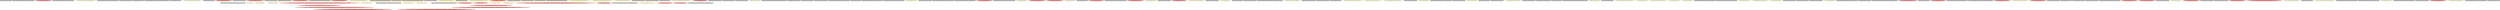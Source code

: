 
digraph G {


node4954 [fillcolor=grey,label="[194/195]  %sub128 = sub i32 3000, %82, !dbg !1542",shape=rectangle,style=filled ]
node4952 [fillcolor=grey,label="[198/199]  %arrayidx127 = getelementptr inbounds i32*, i32** %79, i64 %idxprom126, !dbg !1539",shape=rectangle,style=filled ]
node4948 [fillcolor=lightcoral,label="[258/259]  %79 = load i32**, i32*** %c, align 8, !dbg !1539",shape=ellipse,style=filled ]
node4859 [fillcolor=grey,label="[462/463]  %arrayidx57 = getelementptr inbounds i32*, i32** %29, i64 %idxprom56, !dbg !1431",shape=rectangle,style=filled ]
node4900 [fillcolor=lemonchiffon,label="[388/389]  br i1 %cmp107, label %for.body108, label %for.end137, !dbg !1514",shape=ellipse,style=filled ]
node4856 [fillcolor=grey,label="[544/545]  %arrayidx86 = getelementptr inbounds i32*, i32** %48, i64 %idxprom85, !dbg !1479",shape=rectangle,style=filled ]
node4816 [fillcolor=grey,label="[356/357]  %idxprom113 = zext i32 %65 to i64, !dbg !1524",shape=rectangle,style=filled ]
node4855 [fillcolor=grey,label="[466/467]  %inc90 = add i32 %52, 1, !dbg !1484",shape=rectangle,style=filled ]
node4844 [fillcolor=grey,label="[442/443]  call void @llvm.dbg.declare(metadata i32* %k, metadata !1619, metadata !DIExpression()), !dbg !1622",shape=rectangle,style=filled ]
node4798 [fillcolor=grey,label="[450/451]  %mul = mul i32 %42, %47, !dbg !1478",shape=rectangle,style=filled ]
node4822 [fillcolor=lemonchiffon,label="[474/475]  br i1 %cmp30, label %for.body31, label %for.end45, !dbg !1384",shape=ellipse,style=filled ]
node4869 [fillcolor=grey,label="[508/509]  %inc136 = add i32 %84, 1, !dbg !1551",shape=rectangle,style=filled ]
node4877 [fillcolor=lightcoral,label="[498/499]  %43 = load i32**, i32*** %b, align 8, !dbg !1475",shape=ellipse,style=filled ]
node4905 [fillcolor=grey,label="[382/383]  %idxprom81 = zext i32 %44 to i64, !dbg !1475",shape=rectangle,style=filled ]
node4839 [fillcolor=lightcoral,label="[170/185]  store i32 %inc133, i32* %j109, align 4, !dbg !1546",shape=ellipse,style=filled ]
node4881 [fillcolor=grey,label="[494/495]  %idxprom56 = zext i32 %30 to i64, !dbg !1431",shape=rectangle,style=filled ]
node4833 [fillcolor=grey,label="[406/407]  %idxprom94 = zext i32 %56 to i64, !dbg !1488",shape=rectangle,style=filled ]
node4835 [fillcolor=lightcoral,label="[418/419]  %38 = load i32**, i32*** %a, align 8, !dbg !1471",shape=ellipse,style=filled ]
node4832 [fillcolor=grey,label="[428/429]  %arrayidx59 = getelementptr inbounds i32, i32* %31, i64 %idxprom58, !dbg !1431",shape=rectangle,style=filled ]
node4827 [fillcolor=lightcoral,label="[410/411]  %74 = load i32**, i32*** %c, align 8, !dbg !1534",shape=ellipse,style=filled ]
node4830 [fillcolor=lemonchiffon,label="[540/541]  br i1 %cmp52, label %for.body53, label %for.end62, !dbg !1427",shape=ellipse,style=filled ]
node4829 [fillcolor=grey,label="[408/409]  %arrayidx84 = getelementptr inbounds i32, i32* %45, i64 %idxprom83, !dbg !1475",shape=rectangle,style=filled ]
node4854 [fillcolor=grey,label="[14/15]  %add = add i32 %57, 1, !dbg !1491",shape=rectangle,style=filled ]
node4920 [fillcolor=grey,label="[336/337]  %arrayidx116 = getelementptr inbounds i32, i32* %66, i64 %idxprom115, !dbg !1524",shape=rectangle,style=filled ]
node4828 [fillcolor=grey,label="[91/92]  call void @llvm.dbg.declare(metadata i32* %i46, metadata !1568, metadata !DIExpression()), !dbg !1570",shape=rectangle,style=filled ]
node4836 [fillcolor=lemonchiffon,label="[440/441]  br label %for.cond67, !dbg !1499, !llvm.loop !1500",shape=ellipse,style=filled ]
node4848 [fillcolor=grey,label="[374/375]  %sub150 = sub i32 99, %92, !dbg !1578",shape=rectangle,style=filled ]
node4824 [fillcolor=lemonchiffon,label="[398/399]  br i1 %cmp75, label %for.body76, label %for.end91, !dbg !1470",shape=ellipse,style=filled ]
node4847 [fillcolor=lightcoral,label="[476/477]  %29 = load i32**, i32*** %b, align 8, !dbg !1431",shape=ellipse,style=filled ]
node4823 [fillcolor=grey,label="[396/397]  %idxprom146 = zext i32 %88 to i64, !dbg !1572",shape=rectangle,style=filled ]
node4849 [fillcolor=grey,label="[422/423]  %idxprom77 = zext i32 %39 to i64, !dbg !1471",shape=rectangle,style=filled ]
node4934 [fillcolor=grey,label="[292/293]  %inc133 = add i32 %83, 1, !dbg !1546",shape=rectangle,style=filled ]
node4834 [fillcolor=grey,label="[420/421]  %arrayidx80 = getelementptr inbounds i32, i32* %40, i64 %idxprom79, !dbg !1471",shape=rectangle,style=filled ]
node4825 [fillcolor=lemonchiffon,label="[532/533]  br i1 %cmp140, label %for.body141, label %for.end160, !dbg !1562",shape=ellipse,style=filled ]
node4796 [fillcolor=lemonchiffon,label="[528/529]  br i1 %cmp144, label %for.body145, label %for.end157, !dbg !1571",shape=ellipse,style=filled ]
node4882 [fillcolor=lemonchiffon,label="[146/147]  br label %if.end",shape=ellipse,style=filled ]
node4821 [fillcolor=lemonchiffon,label="[472/473]  br label %for.cond32, !dbg !1403, !llvm.loop !1404",shape=ellipse,style=filled ]
node4815 [fillcolor=grey,label="[546/547]  %idxprom92 = zext i32 %54 to i64, !dbg !1488",shape=rectangle,style=filled ]
node4921 [fillcolor=grey,label="[330/331]  %cmp111 = icmp ult i32 %63, 1500, !dbg !1522",shape=rectangle,style=filled ]
node4862 [fillcolor=grey,label="[468/469]  %inc64 = add i32 %34, 1, !dbg !1441",shape=rectangle,style=filled ]
node4799 [fillcolor=lemonchiffon,label="[542/543]  br i1 %cmp48, label %for.body49, label %for.end65, !dbg !1418",shape=ellipse,style=filled ]
node4861 [fillcolor=lemonchiffon,label="[28/29]  br label %if.end, !dbg !1604",shape=ellipse,style=filled ]
node4845 [fillcolor=lightcoral,label="[24/25]  %call168 = call dereferenceable(272) %class.std::basic_ostream* @_ZNSolsEPFRSoS_E(%class.std::basic_ostream* %call167, %class.std::basic_ostream* (%class.std::basic_ostream*)* @_ZSt4endlIcSt11char_traitsIcEERSt13basic_ostreamIT_T0_ES6_), !dbg !1603bg !1603",shape=ellipse,style=filled ]
node4850 [fillcolor=lightcoral,label="[424/425]  %call35 = call i32 @rand() #3, !dbg !1394",shape=ellipse,style=filled ]
node4911 [fillcolor=grey,label="[368/369]  %idxprom153 = zext i32 %94 to i64, !dbg !1576",shape=rectangle,style=filled ]
node4923 [fillcolor=grey,label="[16/17]  %cmp72 = icmp ult i32 %36, 3000, !dbg !1460",shape=rectangle,style=filled ]
node4808 [fillcolor=lemonchiffon,label="[75/76]  br label %for.cond67, !dbg !1448",shape=ellipse,style=filled ]
node4790 [fillcolor=grey,label="[514/515]  %cmp144 = icmp ult i32 %86, 50, !dbg !1570",shape=rectangle,style=filled ]
node4789 [fillcolor=lemonchiffon,label="[186/187]  br label %for.inc132, !dbg !1545",shape=ellipse,style=filled ]
node4804 [fillcolor=lightcoral,label="[39/40]  %call172 = call dereferenceable(272) %class.std::basic_ostream* @_ZNSolsEPFRSoS_E(%class.std::basic_ostream* %call171, %class.std::basic_ostream* (%class.std::basic_ostream*)* @_ZSt4endlIcSt11char_traitsIcEERSt13basic_ostreamIT_T0_ES6_), !dbg !1610bg !1610",shape=ellipse,style=filled ]
node4795 [fillcolor=lemonchiffon,label="[131/132]  br label %for.cond29, !dbg !1380",shape=ellipse,style=filled ]
node4811 [fillcolor=grey,label="[522/523]  call void @llvm.dbg.declare(metadata i32* %j70, metadata !1610, metadata !DIExpression()), !dbg !1613",shape=rectangle,style=filled ]
node4783 [fillcolor=grey,label="[394/395]  %cmp68 = icmp ult i32 %35, 100, !dbg !1451",shape=rectangle,style=filled ]
node4924 [fillcolor=grey,label="[18/153]  %idxprom103 = zext i32 %61 to i64, !dbg !1505",shape=rectangle,style=filled ]
node4851 [fillcolor=grey,label="[426/427]  %idxprom79 = zext i32 %41 to i64, !dbg !1471",shape=rectangle,style=filled ]
node4907 [fillcolor=grey,label="[376/377]  %idxprom115 = zext i32 %67 to i64, !dbg !1524",shape=rectangle,style=filled ]
node4941 [fillcolor=grey,label="[272/273]  %arrayidx123 = getelementptr inbounds i32*, i32** %74, i64 %idxprom122, !dbg !1534",shape=rectangle,style=filled ]
node4956 [fillcolor=grey,label="[192/193]  %inc41 = add i32 %25, 1, !dbg !1402",shape=rectangle,style=filled ]
node4797 [fillcolor=grey,label="[452/453]  %arrayidx39 = getelementptr inbounds i32, i32* %23, i64 %idxprom38, !dbg !1397",shape=rectangle,style=filled ]
node4794 [fillcolor=grey,label="[516/517]  %arrayidx131 = getelementptr inbounds i32, i32* %81, i64 %idxprom130, !dbg !1539",shape=rectangle,style=filled ]
node4884 [fillcolor=lemonchiffon,label="[332/333]  br label %for.cond110, !dbg !1519",shape=ellipse,style=filled ]
node4852 [fillcolor=grey,label="[276/277]  %idxprom122 = zext i32 %75 to i64, !dbg !1534",shape=rectangle,style=filled ]
node4814 [fillcolor=grey,label="[430/431]  %arrayidx37 = getelementptr inbounds i32*, i32** %21, i64 %idxprom36, !dbg !1397",shape=rectangle,style=filled ]
node4904 [fillcolor=grey,label="[380/381]  %arrayidx121 = getelementptr inbounds i32, i32* %71, i64 %idxprom120, !dbg !1529",shape=rectangle,style=filled ]
node4803 [fillcolor=lightcoral,label="[32/33]  %call165 = call dereferenceable(272) %class.std::basic_ostream* @_ZStlsISt11char_traitsIcEERSt13basic_ostreamIcT_ES5_PKc(%class.std::basic_ostream* dereferenceable(272) @_ZSt4cout, i8* getelementptr inbounds ([12 x i8], [12 x i8]* @.str, i32 0, i32 0)), !dbg !15981598",shape=ellipse,style=filled ]
node4787 [fillcolor=lightcoral,label="[154/167]  %36 = load i32, i32* %j70, align 4, !dbg !1458",shape=ellipse,style=filled ]
node4910 [fillcolor=lightcoral,label="[144/145]  %call169 = call dereferenceable(272) %class.std::basic_ostream* @_ZStlsISt11char_traitsIcEERSt13basic_ostreamIcT_ES5_PKc(%class.std::basic_ostream* dereferenceable(272) @_ZSt4cout, i8* getelementptr inbounds ([12 x i8], [12 x i8]* @.str, i32 0, i32 0)), !dbg !16051605",shape=ellipse,style=filled ]
node4818 [fillcolor=grey,label="[534/535]  %arrayidx118 = getelementptr inbounds i32*, i32** %69, i64 %idxprom117, !dbg !1529",shape=rectangle,style=filled ]
node4946 [fillcolor=lemonchiffon,label="[260/261]  br label %for.inc63, !dbg !1440",shape=ellipse,style=filled ]
node4866 [fillcolor=lightcoral,label="[536/537]  %21 = load i32**, i32*** %a, align 8, !dbg !1397",shape=ellipse,style=filled ]
node4887 [fillcolor=lightcoral,label="[290/291]  %69 = load i32**, i32*** %c, align 8, !dbg !1529",shape=ellipse,style=filled ]
node4894 [fillcolor=lemonchiffon,label="[480/481]  br label %for.inc89, !dbg !1483",shape=ellipse,style=filled ]
node4826 [fillcolor=grey,label="[530/531]  %inc61 = add i32 %33, 1, !dbg !1436",shape=rectangle,style=filled ]
node4950 [fillcolor=lightcoral,label="[202/211]  %20 = load i32, i32* %j, align 4, !dbg !1390",shape=ellipse,style=filled ]
node4932 [fillcolor=grey,label="[296/297]  %arrayidx114 = getelementptr inbounds i32*, i32** %64, i64 %idxprom113, !dbg !1524",shape=rectangle,style=filled ]
node4945 [fillcolor=grey,label="[129/130]  call void @llvm.dbg.declare(metadata i32* %i28, metadata !1533, metadata !DIExpression()), !dbg !1536",shape=rectangle,style=filled ]
node4944 [fillcolor=lightcoral,label="[264/267]  %78 = load i32, i32* %tmp, align 4, !dbg !1538",shape=ellipse,style=filled ]
node4841 [fillcolor=lemonchiffon,label="[458/459]  br label %for.cond51, !dbg !1423",shape=ellipse,style=filled ]
node4801 [fillcolor=grey,label="[490/491]  %idxprom87 = zext i32 %51 to i64, !dbg !1479",shape=rectangle,style=filled ]
node4857 [fillcolor=lightcoral,label="[454/455]  %call54 = call i32 @rand() #3, !dbg !1428",shape=ellipse,style=filled ]
node4791 [fillcolor=lemonchiffon,label="[438/439]  br label %for.cond51, !dbg !1437, !llvm.loop !1438",shape=ellipse,style=filled ]
node4936 [fillcolor=grey,label="[286/287]  %cmp107 = icmp ult i32 %62, 100, !dbg !1513",shape=rectangle,style=filled ]
node4820 [fillcolor=lemonchiffon,label="[470/471]  br label %for.inc43, !dbg !1406",shape=ellipse,style=filled ]
node4786 [fillcolor=lemonchiffon,label="[137/138]  br label %for.cond139, !dbg !1558",shape=ellipse,style=filled ]
node4784 [fillcolor=lemonchiffon,label="[113/114]  br label %for.cond47, !dbg !1414",shape=ellipse,style=filled ]
node4846 [fillcolor=lightcoral,label="[30/31]  %call166 = call dereferenceable(272) %class.std::basic_ostream* @_ZNSolsEj(%class.std::basic_ostream* %call165, i32 %100), !dbg !16011601",shape=ellipse,style=filled ]
node4876 [fillcolor=lightcoral,label="[38/41]  %call171 = call dereferenceable(272) %class.std::basic_ostream* @_ZStlsISt11char_traitsIcEERSt13basic_ostreamIcT_ES5_PKc(%class.std::basic_ostream* dereferenceable(272) %call170, i8* getelementptr inbounds ([9 x i8], [9 x i8]* @.str.2, i32 0, i32 0)), !dbg !16091609",shape=ellipse,style=filled ]
node4858 [fillcolor=grey,label="[460/461]  %inc44 = add i32 %26, 1, !dbg !1407",shape=rectangle,style=filled ]
node4785 [fillcolor=grey,label="[135/136]  call void @llvm.dbg.declare(metadata i32* %i105, metadata !1664, metadata !DIExpression()), !dbg !1666",shape=rectangle,style=filled ]
node4802 [fillcolor=grey,label="[402/403]  %cmp75 = icmp ult i32 %37, 1000, !dbg !1469",shape=rectangle,style=filled ]
node4853 [fillcolor=lightcoral,label="[0/13]  %59 = load i32, i32* %i66, align 4, !dbg !1498",shape=ellipse,style=filled ]
node4871 [fillcolor=grey,label="[512/513]  call void @llvm.dbg.declare(metadata i32* %i142, metadata !1720, metadata !DIExpression()), !dbg !1723",shape=rectangle,style=filled ]
node4782 [fillcolor=lightcoral,label="[79/88]  store i32 0, i32* %i46, align 4, !dbg !1413",shape=ellipse,style=filled ]
node4931 [fillcolor=lemonchiffon,label="[298/299]  br label %for.cond106, !dbg !1552, !llvm.loop !1553",shape=ellipse,style=filled ]
node4807 [fillcolor=grey,label="[550/551]  %idxprom120 = zext i32 %sub119 to i64, !dbg !1529",shape=rectangle,style=filled ]
node4886 [fillcolor=grey,label="[488/489]  %cmp33 = icmp ult i32 %20, 1000, !dbg !1392",shape=rectangle,style=filled ]
node4922 [fillcolor=grey,label="[328/329]  %inc159 = add i32 %96, 1, !dbg !1587",shape=rectangle,style=filled ]
node4943 [fillcolor=lemonchiffon,label="[268/269]  br i1 %cmp68, label %for.body69, label %for.end101, !dbg !1452",shape=ellipse,style=filled ]
node4840 [fillcolor=lemonchiffon,label="[456/457]  br label %for.cond47, !dbg !1442, !llvm.loop !1443",shape=ellipse,style=filled ]
node4800 [fillcolor=lemonchiffon,label="[121/122]  br label %for.inc173, !dbg !1611",shape=ellipse,style=filled ]
node4809 [fillcolor=lemonchiffon,label="[526/527]  br i1 %cmp72, label %for.body73, label %for.end98, !dbg !1461",shape=ellipse,style=filled ]
node4810 [fillcolor=grey,label="[520/521]  %idxprom58 = zext i32 %32 to i64, !dbg !1431",shape=rectangle,style=filled ]
node4792 [fillcolor=lemonchiffon,label="[436/437]  br label %for.inc60, !dbg !1435",shape=ellipse,style=filled ]
node4831 [fillcolor=grey,label="[538/539]  %arrayidx125 = getelementptr inbounds i32, i32* %76, i64 %idxprom124, !dbg !1534",shape=rectangle,style=filled ]
node4812 [fillcolor=grey,label="[524/525]  %cmp52 = icmp ult i32 %28, 3000, !dbg !1426",shape=rectangle,style=filled ]
node4838 [fillcolor=lemonchiffon,label="[414/415]  br label %for.inc96, !dbg !1492",shape=ellipse,style=filled ]
node4938 [fillcolor=grey,label="[280/281]  %sub = sub i32 3000, %72, !dbg !1532",shape=rectangle,style=filled ]
node4819 [fillcolor=lemonchiffon,label="[89/90]  br label %for.cond106, !dbg !1510",shape=ellipse,style=filled ]
node4805 [fillcolor=grey,label="[548/549]  %idxprom85 = zext i32 %49 to i64, !dbg !1479",shape=rectangle,style=filled ]
node4837 [fillcolor=lemonchiffon,label="[416/417]  br label %for.cond71, !dbg !1494, !llvm.loop !1495",shape=ellipse,style=filled ]
node4793 [fillcolor=grey,label="[400/401]  %cmp140 = icmp ult i32 %85, 3000, !dbg !1561",shape=rectangle,style=filled ]
node4863 [fillcolor=grey,label="[188/189]  %idxprom130 = zext i32 %sub129 to i64, !dbg !1539",shape=rectangle,style=filled ]
node4865 [fillcolor=grey,label="[432/433]  %inc97 = add i32 %58, 1, !dbg !1493",shape=rectangle,style=filled ]
node4860 [fillcolor=grey,label="[464/465]  call void @llvm.dbg.declare(metadata i32* %j50, metadata !1576, metadata !DIExpression()), !dbg !1579",shape=rectangle,style=filled ]
node4916 [fillcolor=lemonchiffon,label="[358/359]  br label %for.inc155, !dbg !1581",shape=ellipse,style=filled ]
node4867 [fillcolor=lightcoral,label="[26/27]  %call167 = call dereferenceable(272) %class.std::basic_ostream* @_ZStlsISt11char_traitsIcEERSt13basic_ostreamIcT_ES5_PKc(%class.std::basic_ostream* dereferenceable(272) %call166, i8* getelementptr inbounds ([9 x i8], [9 x i8]* @.str.1, i32 0, i32 0)), !dbg !16021602",shape=ellipse,style=filled ]
node4868 [fillcolor=grey,label="[506/507]  %rem = urem i32 %call35, 10, !dbg !1396",shape=rectangle,style=filled ]
node4937 [fillcolor=lemonchiffon,label="[282/283]  br i1 %cmp33, label %for.body34, label %for.end42, !dbg !1393",shape=ellipse,style=filled ]
node4891 [fillcolor=lemonchiffon,label="[446/447]  br label %for.cond74, !dbg !1466",shape=ellipse,style=filled ]
node4912 [fillcolor=lemonchiffon,label="[366/367]  br label %for.cond110, !dbg !1547, !llvm.loop !1548",shape=ellipse,style=filled ]
node4870 [fillcolor=lemonchiffon,label="[510/511]  br label %for.cond71, !dbg !1457",shape=ellipse,style=filled ]
node4917 [fillcolor=lemonchiffon,label="[360/361]  br label %for.inc40, !dbg !1401",shape=ellipse,style=filled ]
node4872 [fillcolor=grey,label="[412/413]  %arrayidx95 = getelementptr inbounds i32, i32* %55, i64 %idxprom94, !dbg !1488",shape=rectangle,style=filled ]
node4873 [fillcolor=grey,label="[504/505]  %arrayidx147 = getelementptr inbounds i32*, i32** %87, i64 %idxprom146, !dbg !1572",shape=rectangle,style=filled ]
node4874 [fillcolor=lemonchiffon,label="[500/501]  br label %for.inc158, !dbg !1586",shape=ellipse,style=filled ]
node4875 [fillcolor=lemonchiffon,label="[502/503]  br label %for.cond139, !dbg !1588, !llvm.loop !1589",shape=ellipse,style=filled ]
node4879 [fillcolor=lemonchiffon,label="[342/343]  br label %for.inc135, !dbg !1550",shape=ellipse,style=filled ]
node4880 [fillcolor=grey,label="[492/493]  %cmp48 = icmp ult i32 %27, 1000, !dbg !1417",shape=rectangle,style=filled ]
node4955 [fillcolor=grey,label="[190/191]  %sub129 = sub i32 %sub128, 1, !dbg !1543",shape=rectangle,style=filled ]
node4951 [fillcolor=grey,label="[200/201]  %idxprom126 = zext i32 %80 to i64, !dbg !1539",shape=rectangle,style=filled ]
node4806 [fillcolor=lightcoral,label="[97/112]  store i32 0, i32* %i105, align 4, !dbg !1509",shape=ellipse,style=filled ]
node4940 [fillcolor=lemonchiffon,label="[274/275]  br label %for.cond32, !dbg !1389",shape=ellipse,style=filled ]
node4883 [fillcolor=grey,label="[496/497]  %arrayidx78 = getelementptr inbounds i32*, i32** %38, i64 %idxprom77, !dbg !1471",shape=rectangle,style=filled ]
node4901 [fillcolor=grey,label="[386/387]  %idxprom117 = zext i32 %70 to i64, !dbg !1529",shape=rectangle,style=filled ]
node4919 [fillcolor=grey,label="[338/339]  call void @llvm.dbg.declare(metadata i32* %j109, metadata !1672, metadata !DIExpression()), !dbg !1675",shape=rectangle,style=filled ]
node4949 [fillcolor=lightcoral,label="[212/257]  %81 = load i32*, i32** %arrayidx127, align 8, !dbg !1539",shape=ellipse,style=filled ]
node4885 [fillcolor=grey,label="[334/335]  %inc156 = add i32 %95, 1, !dbg !1582",shape=rectangle,style=filled ]
node4927 [fillcolor=lightcoral,label="[314/325]  %37 = load i32, i32* %k, align 4, !dbg !1467",shape=ellipse,style=filled ]
node4888 [fillcolor=grey,label="[486/487]  %arrayidx88 = getelementptr inbounds i32, i32* %50, i64 %idxprom87, !dbg !1479",shape=rectangle,style=filled ]
node4817 [fillcolor=grey,label="[77/78]  call void @llvm.dbg.declare(metadata i32* %j138, metadata !1712, metadata !DIExpression()), !dbg !1714",shape=rectangle,style=filled ]
node4889 [fillcolor=grey,label="[482/483]  call void @llvm.dbg.declare(metadata i32* %j, metadata !1542, metadata !DIExpression()), !dbg !1545",shape=rectangle,style=filled ]
node4890 [fillcolor=lightcoral,label="[484/485]  %48 = load i32**, i32*** %c, align 8, !dbg !1479",shape=ellipse,style=filled ]
node4893 [fillcolor=lemonchiffon,label="[478/479]  br label %for.cond29, !dbg !1408, !llvm.loop !1409",shape=ellipse,style=filled ]
node4842 [fillcolor=lightcoral,label="[404/405]  %53 = load i32**, i32*** %c, align 8, !dbg !1488",shape=ellipse,style=filled ]
node4895 [fillcolor=lemonchiffon,label="[123/124]  br label %for.cond25, !dbg !1613, !llvm.loop !1614",shape=ellipse,style=filled ]
node4843 [fillcolor=grey,label="[434/435]  %idxprom36 = zext i32 %22 to i64, !dbg !1397",shape=rectangle,style=filled ]
node4896 [fillcolor=grey,label="[392/393]  %inc100 = add i32 %59, 1, !dbg !1498",shape=rectangle,style=filled ]
node4897 [fillcolor=grey,label="[390/391]  %cmp30 = icmp ult i32 %19, 100, !dbg !1383",shape=rectangle,style=filled ]
node4864 [fillcolor=grey,label="[444/445]  %idxprom38 = zext i32 %24 to i64, !dbg !1397",shape=rectangle,style=filled ]
node4898 [fillcolor=grey,label="[372/373]  %arrayidx149 = getelementptr inbounds i32, i32* %89, i64 %idxprom148, !dbg !1572",shape=rectangle,style=filled ]
node4878 [fillcolor=lightcoral,label="[344/355]  %95 = load i32, i32* %i142, align 4, !dbg !1582",shape=ellipse,style=filled ]
node4899 [fillcolor=lightcoral,label="[284/285]  %87 = load i32**, i32*** %c, align 8, !dbg !1572",shape=ellipse,style=filled ]
node4902 [fillcolor=grey,label="[384/385]  %idxprom148 = zext i32 %90 to i64, !dbg !1572",shape=rectangle,style=filled ]
node4930 [fillcolor=lemonchiffon,label="[300/301]  br label %for.inc99, !dbg !1497",shape=ellipse,style=filled ]
node4903 [fillcolor=lightcoral,label="[37/42]  %call170 = call dereferenceable(272) %class.std::basic_ostream* @_ZNSolsEj(%class.std::basic_ostream* %call169, i32 %101), !dbg !16081608",shape=ellipse,style=filled ]
node4908 [fillcolor=lightcoral,label="[47/58]  store i32 0, i32* %j138, align 4, !dbg !1557",shape=ellipse,style=filled ]
node4906 [fillcolor=lightcoral,label="[378/379]  %91 = load i32**, i32*** %c, align 8, !dbg !1576",shape=ellipse,style=filled ]
node4953 [fillcolor=grey,label="[196/197]  %idxprom83 = zext i32 %46 to i64, !dbg !1475",shape=rectangle,style=filled ]
node4909 [fillcolor=grey,label="[370/371]  %idxprom151 = zext i32 %sub150 to i64, !dbg !1576",shape=rectangle,style=filled ]
node4913 [fillcolor=lightcoral,label="[364/365]  %64 = load i32**, i32*** %c, align 8, !dbg !1524",shape=ellipse,style=filled ]
node4914 [fillcolor=lightcoral,label="[65/74]  store i32 0, i32* %i28, align 4, !dbg !1379",shape=ellipse,style=filled ]
node4915 [fillcolor=lightcoral,label="[362/363]  call void @_Z4swapRjS_(i32* dereferenceable(4) %arrayidx149, i32* dereferenceable(4) %arrayidx154), !dbg !1580",shape=ellipse,style=filled ]
node4918 [fillcolor=lemonchiffon,label="[340/341]  br label %for.cond143, !dbg !1583, !llvm.loop !1584",shape=ellipse,style=filled ]
node4788 [fillcolor=grey,label="[168/169]  %sub119 = sub i32 %sub, 1, !dbg !1533",shape=rectangle,style=filled ]
node4925 [fillcolor=lemonchiffon,label="[312/313]  br i1 %cmp111, label %for.body112, label %for.end134, !dbg !1523",shape=ellipse,style=filled ]
node4933 [fillcolor=grey,label="[294/295]  %arrayidx93 = getelementptr inbounds i32*, i32** %53, i64 %idxprom92, !dbg !1488",shape=rectangle,style=filled ]
node4926 [fillcolor=grey,label="[326/327]  %arrayidx82 = getelementptr inbounds i32*, i32** %43, i64 %idxprom81, !dbg !1475",shape=rectangle,style=filled ]
node4813 [fillcolor=lemonchiffon,label="[518/519]  br label %for.cond143, !dbg !1567",shape=ellipse,style=filled ]
node4928 [fillcolor=grey,label="[95/96]  call void @llvm.dbg.declare(metadata i32* %i66, metadata !1602, metadata !DIExpression()), !dbg !1604",shape=rectangle,style=filled ]
node4935 [fillcolor=grey,label="[288/289]  %arrayidx154 = getelementptr inbounds i32, i32* %93, i64 %idxprom153, !dbg !1576",shape=rectangle,style=filled ]
node4939 [fillcolor=grey,label="[278/279]  %idxprom124 = zext i32 %77 to i64, !dbg !1534",shape=rectangle,style=filled ]
node4929 [fillcolor=lightcoral,label="[302/311]  store i32 %inc61, i32* %j50, align 4, !dbg !1436",shape=ellipse,style=filled ]
node4892 [fillcolor=lemonchiffon,label="[448/449]  br label %for.cond74, !dbg !1485, !llvm.loop !1486",shape=ellipse,style=filled ]
node4942 [fillcolor=grey,label="[270/271]  %arrayidx152 = getelementptr inbounds i32*, i32** %91, i64 %idxprom151, !dbg !1576",shape=rectangle,style=filled ]
node4947 [fillcolor=grey,label="[262/263]  %rem55 = urem i32 %call54, 10, !dbg !1430",shape=rectangle,style=filled ]

node4924->node4908 [style=solid,color=gold,label="C",penwidth=1.0,fontcolor=gold ]
node4924->node4853 [style=solid,color=gold,label="C",penwidth=1.0,fontcolor=gold ]
node4924->node4876 [style=solid,color=gold,label="C",penwidth=1.0,fontcolor=gold ]
node4924->node4945 [style=solid,color=gold,label="C",penwidth=1.0,fontcolor=gold ]
node4924->node4846 [style=solid,color=black,label="",penwidth=0.5,fontcolor=black ]
node4924->node4808 [style=solid,color=gold,label="C",penwidth=1.0,fontcolor=gold ]
node4910->node4903 [style=solid,color=black,label="",penwidth=0.5,fontcolor=black ]
node4867->node4845 [style=solid,color=black,label="",penwidth=0.5,fontcolor=black ]
node4924->node4795 [style=solid,color=gold,label="C",penwidth=1.0,fontcolor=gold ]
node4924->node4784 [style=solid,color=gold,label="C",penwidth=1.0,fontcolor=gold ]
node4903->node4876 [style=solid,color=black,label="",penwidth=0.5,fontcolor=black ]
node4924->node4914 [style=solid,color=gold,label="C",penwidth=1.0,fontcolor=gold ]
node4924->node4817 [style=solid,color=gold,label="C",penwidth=1.0,fontcolor=gold ]
node4924->node4903 [style=solid,color=gold,label="C",penwidth=1.0,fontcolor=gold ]
node4924->node4804 [style=solid,color=gold,label="C",penwidth=1.0,fontcolor=gold ]
node4846->node4867 [style=solid,color=black,label="",penwidth=0.5,fontcolor=black ]
node4924->node4867 [style=solid,color=gold,label="C",penwidth=1.0,fontcolor=gold ]
node4924->node4882 [style=solid,color=gold,label="C",penwidth=1.0,fontcolor=gold ]
node4924->node4861 [style=solid,color=gold,label="C",penwidth=1.0,fontcolor=gold ]
node4924->node4782 [style=solid,color=gold,label="C",penwidth=1.0,fontcolor=gold ]
node4924->node4806 [style=solid,color=gold,label="C",penwidth=1.0,fontcolor=gold ]
node4924->node4786 [style=solid,color=gold,label="C",penwidth=1.0,fontcolor=gold ]
node4924->node4845 [style=solid,color=gold,label="C",penwidth=1.0,fontcolor=gold ]
node4924->node4803 [style=solid,color=gold,label="C",penwidth=1.0,fontcolor=gold ]
node4924->node4819 [style=solid,color=gold,label="C",penwidth=1.0,fontcolor=gold ]
node4924->node4800 [style=solid,color=gold,label="C",penwidth=1.0,fontcolor=gold ]
node4924->node4895 [style=solid,color=gold,label="C",penwidth=1.0,fontcolor=gold ]
node4803->node4846 [style=solid,color=black,label="",penwidth=0.5,fontcolor=black ]
node4924->node4928 [style=solid,color=gold,label="C",penwidth=1.0,fontcolor=gold ]
node4924->node4785 [style=solid,color=gold,label="C",penwidth=1.0,fontcolor=gold ]
node4876->node4804 [style=solid,color=black,label="",penwidth=0.5,fontcolor=black ]
node4924->node4910 [style=solid,color=gold,label="C",penwidth=1.0,fontcolor=gold ]
node4924->node4828 [style=solid,color=gold,label="C",penwidth=1.0,fontcolor=gold ]


}
